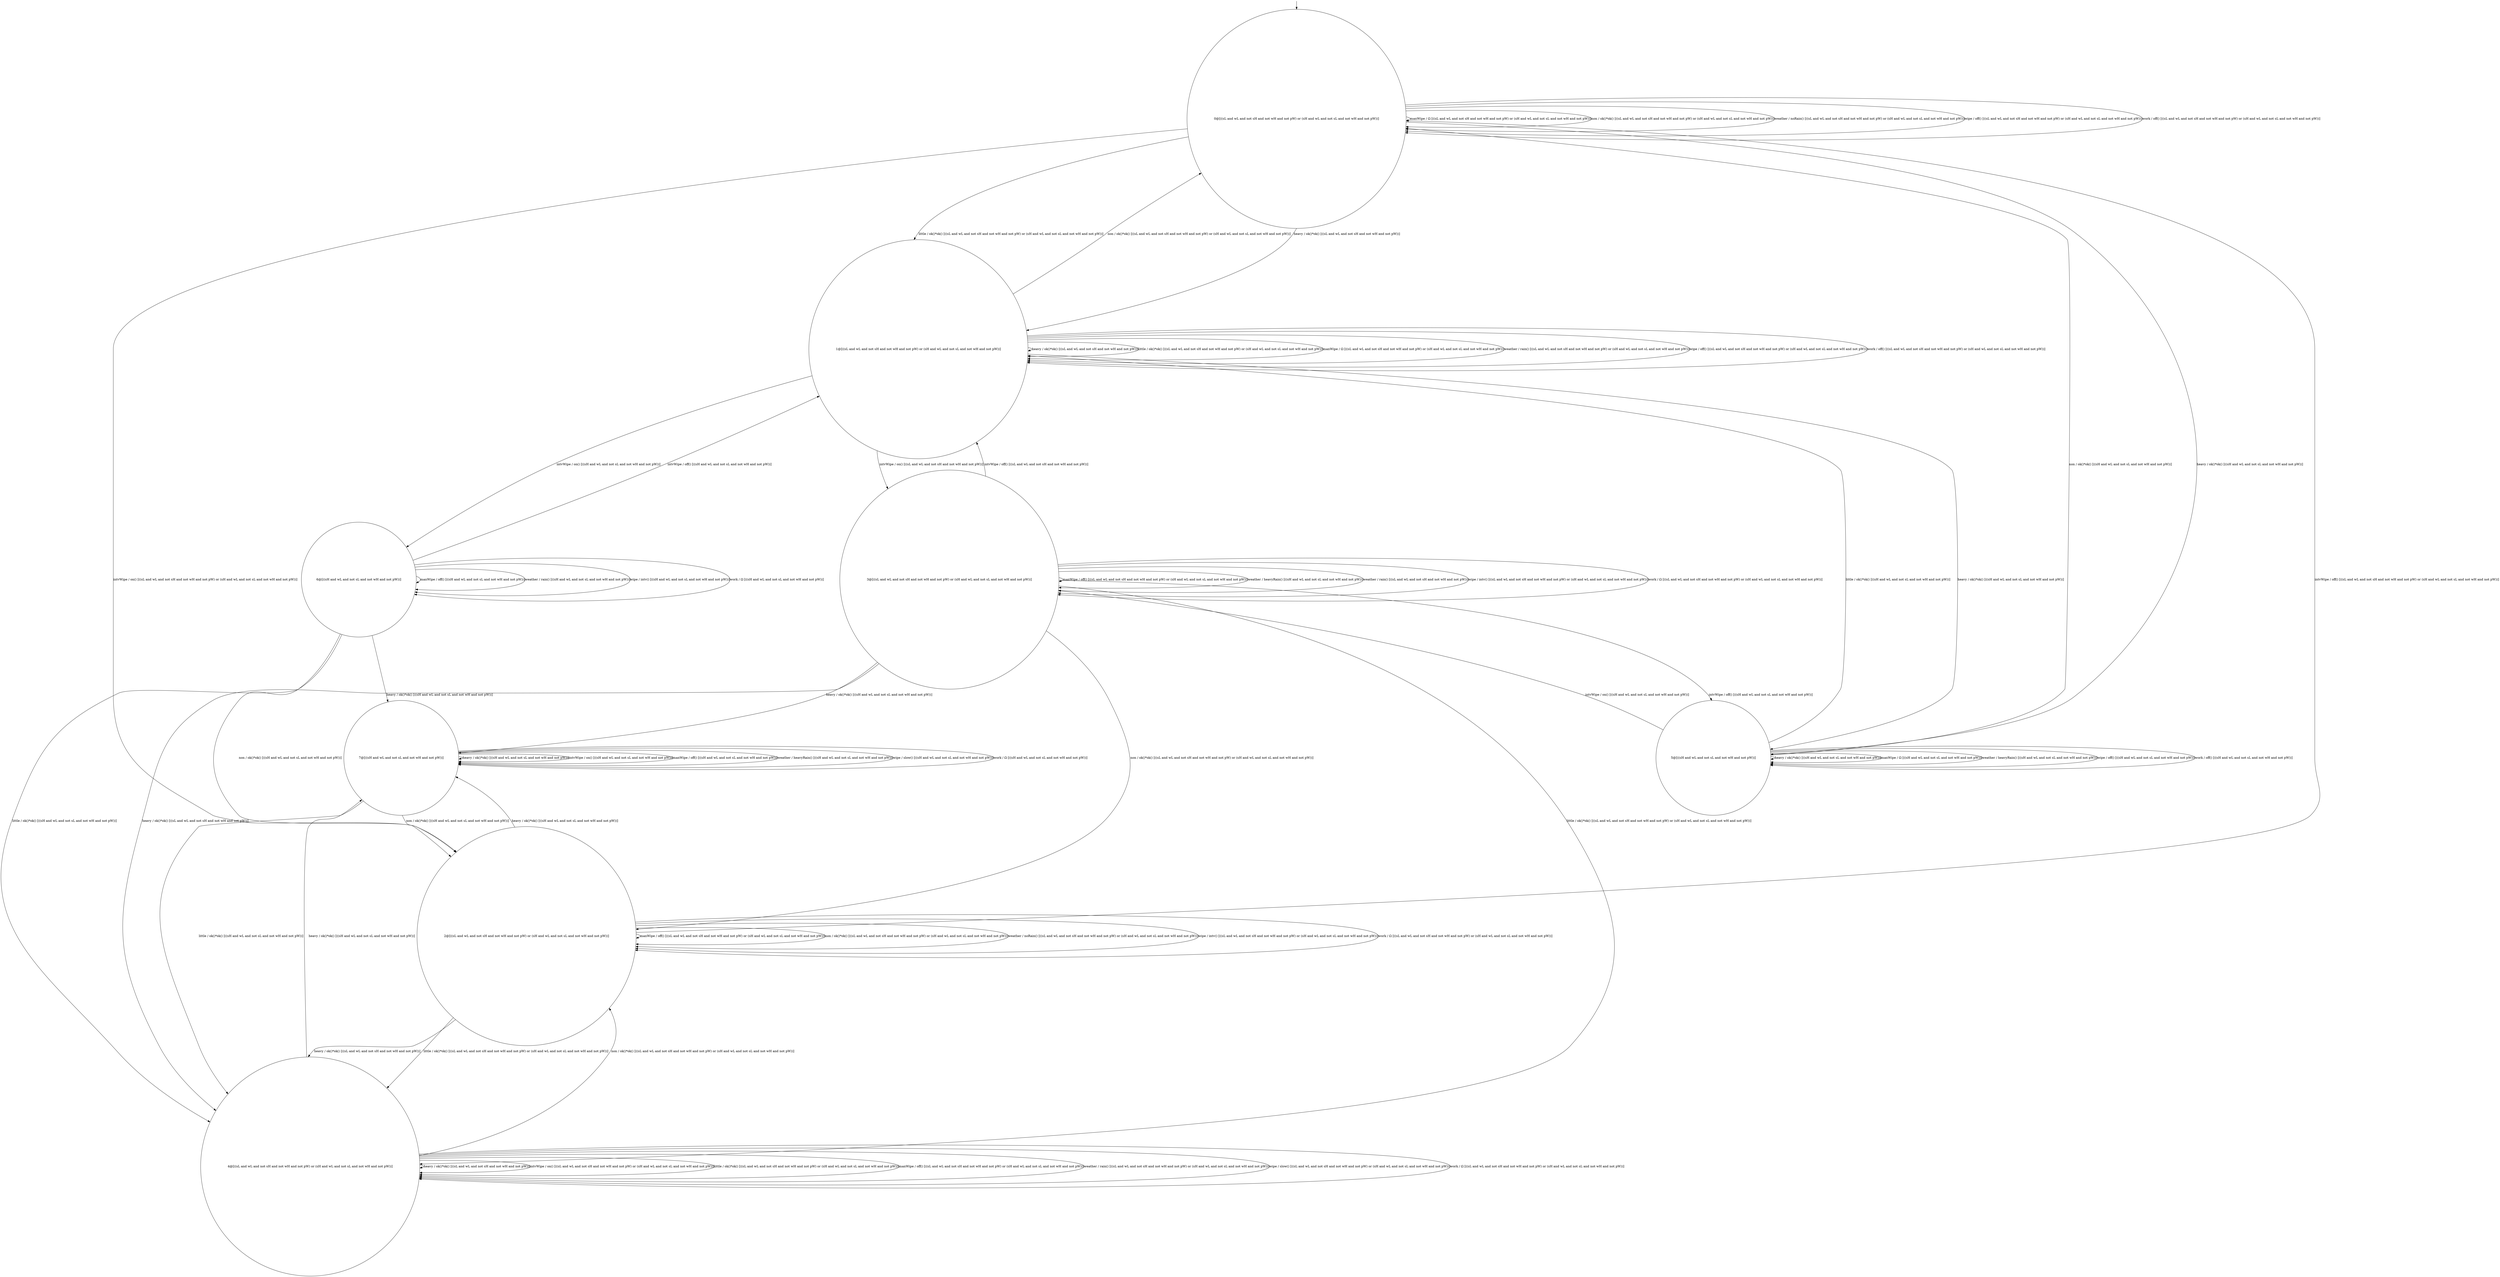 digraph g {
	edge [lblstyle="above, sloped"];
	s0 [shape="circle" label="0@[((sL and wL and not sH and not wH and not pW) or (sH and wL and not sL and not wH and not pW))]"];
	s1 [shape="circle" label="1@[((sL and wL and not sH and not wH and not pW) or (sH and wL and not sL and not wH and not pW))]"];
	s2 [shape="circle" label="2@[((sL and wL and not sH and not wH and not pW) or (sH and wL and not sL and not wH and not pW))]"];
	s3 [shape="circle" label="3@[((sL and wL and not sH and not wH and not pW) or (sH and wL and not sL and not wH and not pW))]"];
	s4 [shape="circle" label="4@[((sL and wL and not sH and not wH and not pW) or (sH and wL and not sL and not wH and not pW))]"];
	s5 [shape="circle" label="5@[((sH and wL and not sL and not wH and not pW))]"];
	s6 [shape="circle" label="6@[((sH and wL and not sL and not wH and not pW))]"];
	s7 [shape="circle" label="7@[((sH and wL and not sL and not wH and not pW))]"];
	s0 -> s1 [label="heavy / ok()*ok() [((sL and wL and not sH and not wH and not pW))]"];
	s0 -> s5 [label="heavy / ok()*ok() [((sH and wL and not sL and not wH and not pW))]"];
	s0 -> s2 [label="intvWipe / on() [((sL and wL and not sH and not wH and not pW) or (sH and wL and not sL and not wH and not pW))]"];
	s0 -> s1 [label="little / ok()*ok() [((sL and wL and not sH and not wH and not pW) or (sH and wL and not sL and not wH and not pW))]"];
	s0 -> s0 [label="manWipe / Ω [((sL and wL and not sH and not wH and not pW) or (sH and wL and not sL and not wH and not pW))]"];
	s0 -> s0 [label="non / ok()*ok() [((sL and wL and not sH and not wH and not pW) or (sH and wL and not sL and not wH and not pW))]"];
	s0 -> s0 [label="weather / noRain() [((sL and wL and not sH and not wH and not pW) or (sH and wL and not sL and not wH and not pW))]"];
	s0 -> s0 [label="wipe / off() [((sL and wL and not sH and not wH and not pW) or (sH and wL and not sL and not wH and not pW))]"];
	s0 -> s0 [label="work / off() [((sL and wL and not sH and not wH and not pW) or (sH and wL and not sL and not wH and not pW))]"];
	s1 -> s1 [label="heavy / ok()*ok() [((sL and wL and not sH and not wH and not pW))]"];
	s1 -> s5 [label="heavy / ok()*ok() [((sH and wL and not sL and not wH and not pW))]"];
	s1 -> s3 [label="intvWipe / on() [((sL and wL and not sH and not wH and not pW))]"];
	s1 -> s6 [label="intvWipe / on() [((sH and wL and not sL and not wH and not pW))]"];
	s1 -> s1 [label="little / ok()*ok() [((sL and wL and not sH and not wH and not pW) or (sH and wL and not sL and not wH and not pW))]"];
	s1 -> s1 [label="manWipe / Ω [((sL and wL and not sH and not wH and not pW) or (sH and wL and not sL and not wH and not pW))]"];
	s1 -> s0 [label="non / ok()*ok() [((sL and wL and not sH and not wH and not pW) or (sH and wL and not sL and not wH and not pW))]"];
	s1 -> s1 [label="weather / rain() [((sL and wL and not sH and not wH and not pW) or (sH and wL and not sL and not wH and not pW))]"];
	s1 -> s1 [label="wipe / off() [((sL and wL and not sH and not wH and not pW) or (sH and wL and not sL and not wH and not pW))]"];
	s1 -> s1 [label="work / off() [((sL and wL and not sH and not wH and not pW) or (sH and wL and not sL and not wH and not pW))]"];
	s2 -> s7 [label="heavy / ok()*ok() [((sH and wL and not sL and not wH and not pW))]"];
	s2 -> s4 [label="heavy / ok()*ok() [((sL and wL and not sH and not wH and not pW))]"];
	s2 -> s0 [label="intvWipe / off() [((sL and wL and not sH and not wH and not pW) or (sH and wL and not sL and not wH and not pW))]"];
	s2 -> s4 [label="little / ok()*ok() [((sL and wL and not sH and not wH and not pW) or (sH and wL and not sL and not wH and not pW))]"];
	s2 -> s2 [label="manWipe / off() [((sL and wL and not sH and not wH and not pW) or (sH and wL and not sL and not wH and not pW))]"];
	s2 -> s2 [label="non / ok()*ok() [((sL and wL and not sH and not wH and not pW) or (sH and wL and not sL and not wH and not pW))]"];
	s2 -> s2 [label="weather / noRain() [((sL and wL and not sH and not wH and not pW) or (sH and wL and not sL and not wH and not pW))]"];
	s2 -> s2 [label="wipe / intv() [((sL and wL and not sH and not wH and not pW) or (sH and wL and not sL and not wH and not pW))]"];
	s2 -> s2 [label="work / Ω [((sL and wL and not sH and not wH and not pW) or (sH and wL and not sL and not wH and not pW))]"];
	s3 -> s7 [label="heavy / ok()*ok() [((sH and wL and not sL and not wH and not pW))]"];
	s3 -> s4 [label="heavy / ok()*ok() [((sL and wL and not sH and not wH and not pW))]"];
	s3 -> s1 [label="intvWipe / off() [((sL and wL and not sH and not wH and not pW))]"];
	s3 -> s5 [label="intvWipe / off() [((sH and wL and not sL and not wH and not pW))]"];
	s3 -> s4 [label="little / ok()*ok() [((sL and wL and not sH and not wH and not pW) or (sH and wL and not sL and not wH and not pW))]"];
	s3 -> s3 [label="manWipe / off() [((sL and wL and not sH and not wH and not pW) or (sH and wL and not sL and not wH and not pW))]"];
	s3 -> s2 [label="non / ok()*ok() [((sL and wL and not sH and not wH and not pW) or (sH and wL and not sL and not wH and not pW))]"];
	s3 -> s3 [label="weather / heavyRain() [((sH and wL and not sL and not wH and not pW))]"];
	s3 -> s3 [label="weather / rain() [((sL and wL and not sH and not wH and not pW))]"];
	s3 -> s3 [label="wipe / intv() [((sL and wL and not sH and not wH and not pW) or (sH and wL and not sL and not wH and not pW))]"];
	s3 -> s3 [label="work / Ω [((sL and wL and not sH and not wH and not pW) or (sH and wL and not sL and not wH and not pW))]"];
	s4 -> s7 [label="heavy / ok()*ok() [((sH and wL and not sL and not wH and not pW))]"];
	s4 -> s4 [label="heavy / ok()*ok() [((sL and wL and not sH and not wH and not pW))]"];
	s4 -> s4 [label="intvWipe / on() [((sL and wL and not sH and not wH and not pW) or (sH and wL and not sL and not wH and not pW))]"];
	s4 -> s4 [label="little / ok()*ok() [((sL and wL and not sH and not wH and not pW) or (sH and wL and not sL and not wH and not pW))]"];
	s4 -> s4 [label="manWipe / off() [((sL and wL and not sH and not wH and not pW) or (sH and wL and not sL and not wH and not pW))]"];
	s4 -> s2 [label="non / ok()*ok() [((sL and wL and not sH and not wH and not pW) or (sH and wL and not sL and not wH and not pW))]"];
	s4 -> s4 [label="weather / rain() [((sL and wL and not sH and not wH and not pW) or (sH and wL and not sL and not wH and not pW))]"];
	s4 -> s4 [label="wipe / slow() [((sL and wL and not sH and not wH and not pW) or (sH and wL and not sL and not wH and not pW))]"];
	s4 -> s4 [label="work / Ω [((sL and wL and not sH and not wH and not pW) or (sH and wL and not sL and not wH and not pW))]"];
	s5 -> s5 [label="heavy / ok()*ok() [((sH and wL and not sL and not wH and not pW))]"];
	s5 -> s3 [label="intvWipe / on() [((sH and wL and not sL and not wH and not pW))]"];
	s5 -> s1 [label="little / ok()*ok() [((sH and wL and not sL and not wH and not pW))]"];
	s5 -> s5 [label="manWipe / Ω [((sH and wL and not sL and not wH and not pW))]"];
	s5 -> s0 [label="non / ok()*ok() [((sH and wL and not sL and not wH and not pW))]"];
	s5 -> s5 [label="weather / heavyRain() [((sH and wL and not sL and not wH and not pW))]"];
	s5 -> s5 [label="wipe / off() [((sH and wL and not sL and not wH and not pW))]"];
	s5 -> s5 [label="work / off() [((sH and wL and not sL and not wH and not pW))]"];
	s6 -> s7 [label="heavy / ok()*ok() [((sH and wL and not sL and not wH and not pW))]"];
	s6 -> s1 [label="intvWipe / off() [((sH and wL and not sL and not wH and not pW))]"];
	s6 -> s4 [label="little / ok()*ok() [((sH and wL and not sL and not wH and not pW))]"];
	s6 -> s6 [label="manWipe / off() [((sH and wL and not sL and not wH and not pW))]"];
	s6 -> s2 [label="non / ok()*ok() [((sH and wL and not sL and not wH and not pW))]"];
	s6 -> s6 [label="weather / rain() [((sH and wL and not sL and not wH and not pW))]"];
	s6 -> s6 [label="wipe / intv() [((sH and wL and not sL and not wH and not pW))]"];
	s6 -> s6 [label="work / Ω [((sH and wL and not sL and not wH and not pW))]"];
	s7 -> s7 [label="heavy / ok()*ok() [((sH and wL and not sL and not wH and not pW))]"];
	s7 -> s7 [label="intvWipe / on() [((sH and wL and not sL and not wH and not pW))]"];
	s7 -> s4 [label="little / ok()*ok() [((sH and wL and not sL and not wH and not pW))]"];
	s7 -> s7 [label="manWipe / off() [((sH and wL and not sL and not wH and not pW))]"];
	s7 -> s2 [label="non / ok()*ok() [((sH and wL and not sL and not wH and not pW))]"];
	s7 -> s7 [label="weather / heavyRain() [((sH and wL and not sL and not wH and not pW))]"];
	s7 -> s7 [label="wipe / slow() [((sH and wL and not sL and not wH and not pW))]"];
	s7 -> s7 [label="work / Ω [((sH and wL and not sL and not wH and not pW))]"];
	__start0 [label="" shape="none" width="0" height="0"];
	__start0 -> s0;
}